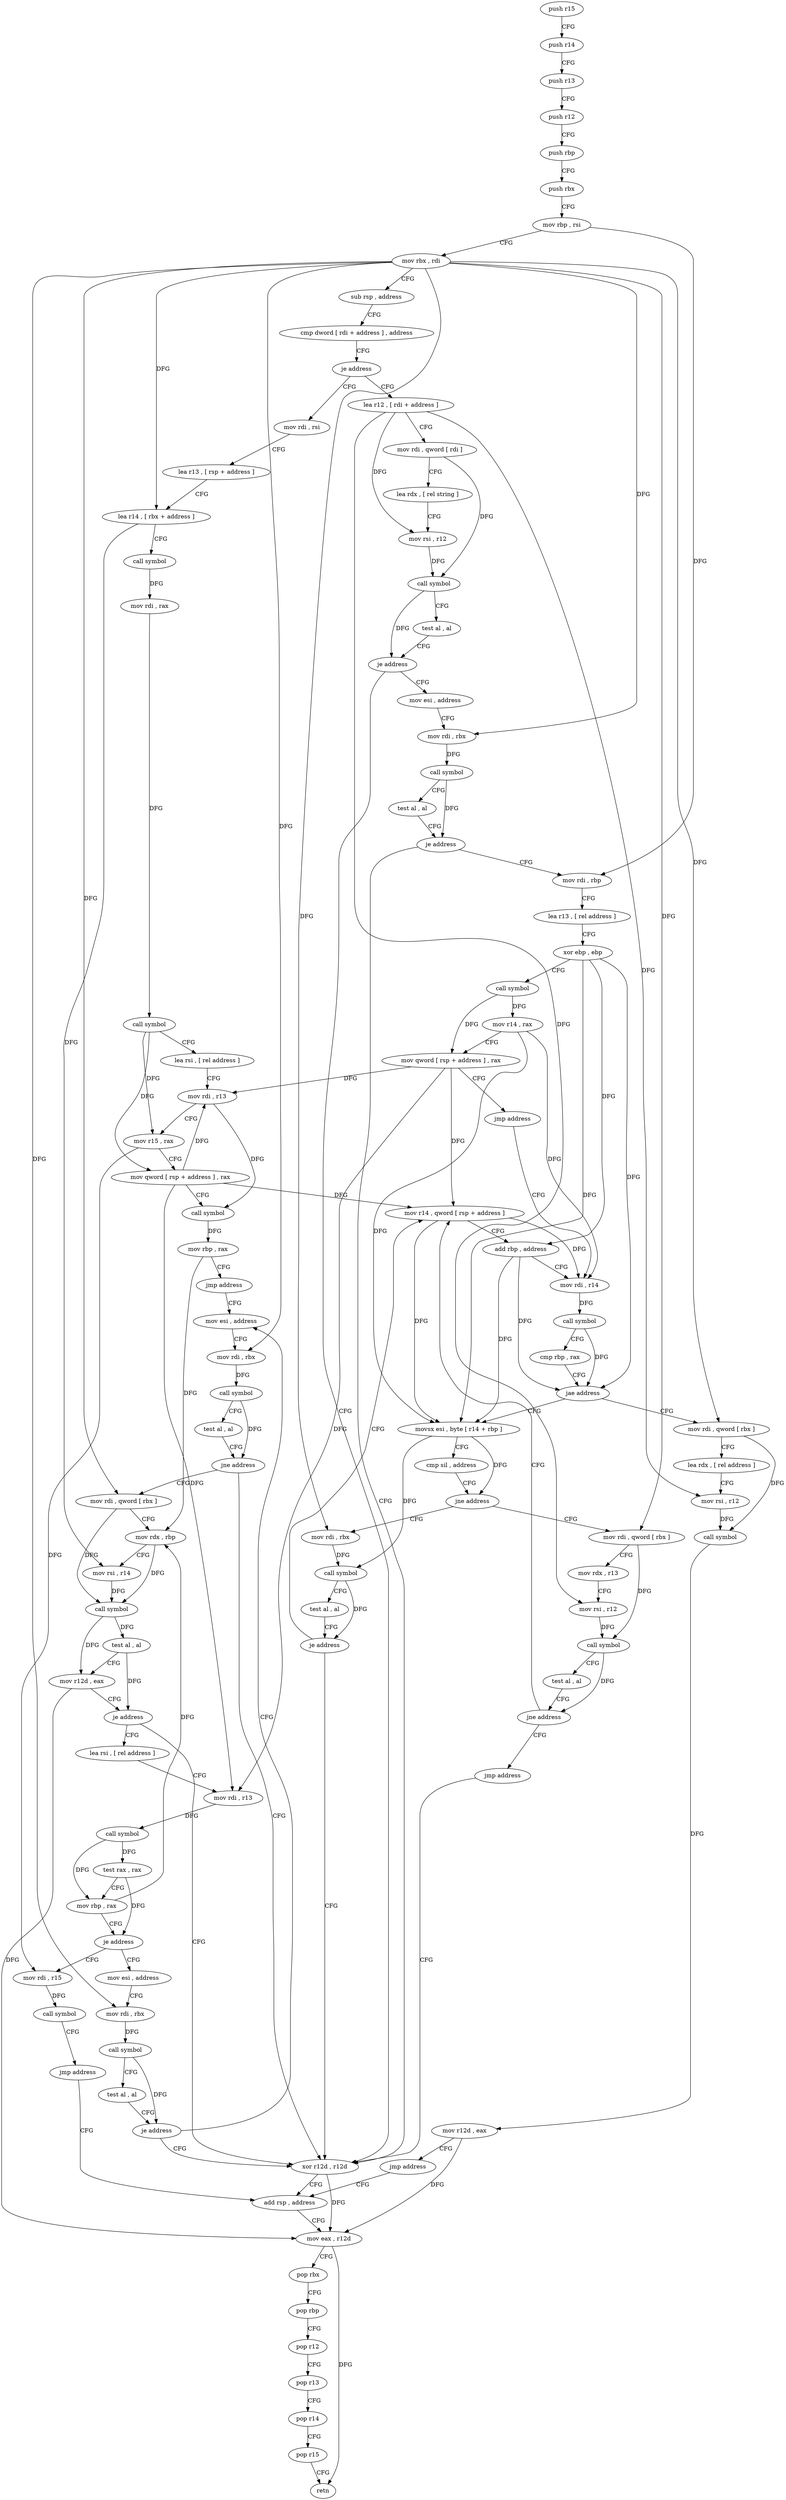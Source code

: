 digraph "func" {
"109280" [label = "push r15" ]
"109282" [label = "push r14" ]
"109284" [label = "push r13" ]
"109286" [label = "push r12" ]
"109288" [label = "push rbp" ]
"109289" [label = "push rbx" ]
"109290" [label = "mov rbp , rsi" ]
"109293" [label = "mov rbx , rdi" ]
"109296" [label = "sub rsp , address" ]
"109300" [label = "cmp dword [ rdi + address ] , address" ]
"109304" [label = "je address" ]
"109472" [label = "lea r12 , [ rdi + address ]" ]
"109310" [label = "mov rdi , rsi" ]
"109476" [label = "mov rdi , qword [ rdi ]" ]
"109479" [label = "lea rdx , [ rel string ]" ]
"109486" [label = "mov rsi , r12" ]
"109489" [label = "call symbol" ]
"109494" [label = "test al , al" ]
"109496" [label = "je address" ]
"109450" [label = "xor r12d , r12d" ]
"109498" [label = "mov esi , address" ]
"109313" [label = "lea r13 , [ rsp + address ]" ]
"109318" [label = "lea r14 , [ rbx + address ]" ]
"109322" [label = "call symbol" ]
"109327" [label = "mov rdi , rax" ]
"109330" [label = "call symbol" ]
"109335" [label = "lea rsi , [ rel address ]" ]
"109342" [label = "mov rdi , r13" ]
"109345" [label = "mov r15 , rax" ]
"109348" [label = "mov qword [ rsp + address ] , rax" ]
"109353" [label = "call symbol" ]
"109358" [label = "mov rbp , rax" ]
"109361" [label = "jmp address" ]
"109433" [label = "mov esi , address" ]
"109453" [label = "add rsp , address" ]
"109503" [label = "mov rdi , rbx" ]
"109506" [label = "call symbol" ]
"109511" [label = "test al , al" ]
"109513" [label = "je address" ]
"109515" [label = "mov rdi , rbp" ]
"109438" [label = "mov rdi , rbx" ]
"109441" [label = "call symbol" ]
"109446" [label = "test al , al" ]
"109448" [label = "jne address" ]
"109368" [label = "mov rdi , qword [ rbx ]" ]
"109518" [label = "lea r13 , [ rel address ]" ]
"109525" [label = "xor ebp , ebp" ]
"109527" [label = "call symbol" ]
"109532" [label = "mov r14 , rax" ]
"109535" [label = "mov qword [ rsp + address ] , rax" ]
"109540" [label = "jmp address" ]
"109573" [label = "mov rdi , r14" ]
"109371" [label = "mov rdx , rbp" ]
"109374" [label = "mov rsi , r14" ]
"109377" [label = "call symbol" ]
"109382" [label = "test al , al" ]
"109384" [label = "mov r12d , eax" ]
"109387" [label = "je address" ]
"109389" [label = "lea rsi , [ rel address ]" ]
"109576" [label = "call symbol" ]
"109581" [label = "cmp rbp , rax" ]
"109584" [label = "jae address" ]
"109637" [label = "mov rdi , qword [ rbx ]" ]
"109586" [label = "movsx esi , byte [ r14 + rbp ]" ]
"109396" [label = "mov rdi , r13" ]
"109399" [label = "call symbol" ]
"109404" [label = "test rax , rax" ]
"109407" [label = "mov rbp , rax" ]
"109410" [label = "je address" ]
"109624" [label = "mov rdi , r15" ]
"109416" [label = "mov esi , address" ]
"109640" [label = "lea rdx , [ rel address ]" ]
"109647" [label = "mov rsi , r12" ]
"109650" [label = "call symbol" ]
"109655" [label = "mov r12d , eax" ]
"109658" [label = "jmp address" ]
"109591" [label = "cmp sil , address" ]
"109595" [label = "jne address" ]
"109552" [label = "mov rdi , rbx" ]
"109597" [label = "mov rdi , qword [ rbx ]" ]
"109627" [label = "call symbol" ]
"109632" [label = "jmp address" ]
"109421" [label = "mov rdi , rbx" ]
"109424" [label = "call symbol" ]
"109429" [label = "test al , al" ]
"109431" [label = "je address" ]
"109457" [label = "mov eax , r12d" ]
"109460" [label = "pop rbx" ]
"109461" [label = "pop rbp" ]
"109462" [label = "pop r12" ]
"109464" [label = "pop r13" ]
"109466" [label = "pop r14" ]
"109468" [label = "pop r15" ]
"109470" [label = "retn" ]
"109555" [label = "call symbol" ]
"109560" [label = "test al , al" ]
"109562" [label = "je address" ]
"109564" [label = "mov r14 , qword [ rsp + address ]" ]
"109600" [label = "mov rdx , r13" ]
"109603" [label = "mov rsi , r12" ]
"109606" [label = "call symbol" ]
"109611" [label = "test al , al" ]
"109613" [label = "jne address" ]
"109615" [label = "jmp address" ]
"109569" [label = "add rbp , address" ]
"109280" -> "109282" [ label = "CFG" ]
"109282" -> "109284" [ label = "CFG" ]
"109284" -> "109286" [ label = "CFG" ]
"109286" -> "109288" [ label = "CFG" ]
"109288" -> "109289" [ label = "CFG" ]
"109289" -> "109290" [ label = "CFG" ]
"109290" -> "109293" [ label = "CFG" ]
"109290" -> "109515" [ label = "DFG" ]
"109293" -> "109296" [ label = "CFG" ]
"109293" -> "109318" [ label = "DFG" ]
"109293" -> "109503" [ label = "DFG" ]
"109293" -> "109438" [ label = "DFG" ]
"109293" -> "109368" [ label = "DFG" ]
"109293" -> "109637" [ label = "DFG" ]
"109293" -> "109421" [ label = "DFG" ]
"109293" -> "109552" [ label = "DFG" ]
"109293" -> "109597" [ label = "DFG" ]
"109296" -> "109300" [ label = "CFG" ]
"109300" -> "109304" [ label = "CFG" ]
"109304" -> "109472" [ label = "CFG" ]
"109304" -> "109310" [ label = "CFG" ]
"109472" -> "109476" [ label = "CFG" ]
"109472" -> "109486" [ label = "DFG" ]
"109472" -> "109647" [ label = "DFG" ]
"109472" -> "109603" [ label = "DFG" ]
"109310" -> "109313" [ label = "CFG" ]
"109476" -> "109479" [ label = "CFG" ]
"109476" -> "109489" [ label = "DFG" ]
"109479" -> "109486" [ label = "CFG" ]
"109486" -> "109489" [ label = "DFG" ]
"109489" -> "109494" [ label = "CFG" ]
"109489" -> "109496" [ label = "DFG" ]
"109494" -> "109496" [ label = "CFG" ]
"109496" -> "109450" [ label = "CFG" ]
"109496" -> "109498" [ label = "CFG" ]
"109450" -> "109453" [ label = "CFG" ]
"109450" -> "109457" [ label = "DFG" ]
"109498" -> "109503" [ label = "CFG" ]
"109313" -> "109318" [ label = "CFG" ]
"109318" -> "109322" [ label = "CFG" ]
"109318" -> "109374" [ label = "DFG" ]
"109322" -> "109327" [ label = "DFG" ]
"109327" -> "109330" [ label = "DFG" ]
"109330" -> "109335" [ label = "CFG" ]
"109330" -> "109345" [ label = "DFG" ]
"109330" -> "109348" [ label = "DFG" ]
"109335" -> "109342" [ label = "CFG" ]
"109342" -> "109345" [ label = "CFG" ]
"109342" -> "109353" [ label = "DFG" ]
"109345" -> "109348" [ label = "CFG" ]
"109345" -> "109624" [ label = "DFG" ]
"109348" -> "109353" [ label = "CFG" ]
"109348" -> "109342" [ label = "DFG" ]
"109348" -> "109564" [ label = "DFG" ]
"109348" -> "109396" [ label = "DFG" ]
"109353" -> "109358" [ label = "DFG" ]
"109358" -> "109361" [ label = "CFG" ]
"109358" -> "109371" [ label = "DFG" ]
"109361" -> "109433" [ label = "CFG" ]
"109433" -> "109438" [ label = "CFG" ]
"109453" -> "109457" [ label = "CFG" ]
"109503" -> "109506" [ label = "DFG" ]
"109506" -> "109511" [ label = "CFG" ]
"109506" -> "109513" [ label = "DFG" ]
"109511" -> "109513" [ label = "CFG" ]
"109513" -> "109450" [ label = "CFG" ]
"109513" -> "109515" [ label = "CFG" ]
"109515" -> "109518" [ label = "CFG" ]
"109438" -> "109441" [ label = "DFG" ]
"109441" -> "109446" [ label = "CFG" ]
"109441" -> "109448" [ label = "DFG" ]
"109446" -> "109448" [ label = "CFG" ]
"109448" -> "109368" [ label = "CFG" ]
"109448" -> "109450" [ label = "CFG" ]
"109368" -> "109371" [ label = "CFG" ]
"109368" -> "109377" [ label = "DFG" ]
"109518" -> "109525" [ label = "CFG" ]
"109525" -> "109527" [ label = "CFG" ]
"109525" -> "109584" [ label = "DFG" ]
"109525" -> "109586" [ label = "DFG" ]
"109525" -> "109569" [ label = "DFG" ]
"109527" -> "109532" [ label = "DFG" ]
"109527" -> "109535" [ label = "DFG" ]
"109532" -> "109535" [ label = "CFG" ]
"109532" -> "109573" [ label = "DFG" ]
"109532" -> "109586" [ label = "DFG" ]
"109535" -> "109540" [ label = "CFG" ]
"109535" -> "109342" [ label = "DFG" ]
"109535" -> "109564" [ label = "DFG" ]
"109535" -> "109396" [ label = "DFG" ]
"109540" -> "109573" [ label = "CFG" ]
"109573" -> "109576" [ label = "DFG" ]
"109371" -> "109374" [ label = "CFG" ]
"109371" -> "109377" [ label = "DFG" ]
"109374" -> "109377" [ label = "DFG" ]
"109377" -> "109382" [ label = "DFG" ]
"109377" -> "109384" [ label = "DFG" ]
"109382" -> "109384" [ label = "CFG" ]
"109382" -> "109387" [ label = "DFG" ]
"109384" -> "109387" [ label = "CFG" ]
"109384" -> "109457" [ label = "DFG" ]
"109387" -> "109450" [ label = "CFG" ]
"109387" -> "109389" [ label = "CFG" ]
"109389" -> "109396" [ label = "CFG" ]
"109576" -> "109581" [ label = "CFG" ]
"109576" -> "109584" [ label = "DFG" ]
"109581" -> "109584" [ label = "CFG" ]
"109584" -> "109637" [ label = "CFG" ]
"109584" -> "109586" [ label = "CFG" ]
"109637" -> "109640" [ label = "CFG" ]
"109637" -> "109650" [ label = "DFG" ]
"109586" -> "109591" [ label = "CFG" ]
"109586" -> "109595" [ label = "DFG" ]
"109586" -> "109555" [ label = "DFG" ]
"109396" -> "109399" [ label = "DFG" ]
"109399" -> "109404" [ label = "DFG" ]
"109399" -> "109407" [ label = "DFG" ]
"109404" -> "109407" [ label = "CFG" ]
"109404" -> "109410" [ label = "DFG" ]
"109407" -> "109410" [ label = "CFG" ]
"109407" -> "109371" [ label = "DFG" ]
"109410" -> "109624" [ label = "CFG" ]
"109410" -> "109416" [ label = "CFG" ]
"109624" -> "109627" [ label = "DFG" ]
"109416" -> "109421" [ label = "CFG" ]
"109640" -> "109647" [ label = "CFG" ]
"109647" -> "109650" [ label = "DFG" ]
"109650" -> "109655" [ label = "DFG" ]
"109655" -> "109658" [ label = "CFG" ]
"109655" -> "109457" [ label = "DFG" ]
"109658" -> "109453" [ label = "CFG" ]
"109591" -> "109595" [ label = "CFG" ]
"109595" -> "109552" [ label = "CFG" ]
"109595" -> "109597" [ label = "CFG" ]
"109552" -> "109555" [ label = "DFG" ]
"109597" -> "109600" [ label = "CFG" ]
"109597" -> "109606" [ label = "DFG" ]
"109627" -> "109632" [ label = "CFG" ]
"109632" -> "109453" [ label = "CFG" ]
"109421" -> "109424" [ label = "DFG" ]
"109424" -> "109429" [ label = "CFG" ]
"109424" -> "109431" [ label = "DFG" ]
"109429" -> "109431" [ label = "CFG" ]
"109431" -> "109450" [ label = "CFG" ]
"109431" -> "109433" [ label = "CFG" ]
"109457" -> "109460" [ label = "CFG" ]
"109457" -> "109470" [ label = "DFG" ]
"109460" -> "109461" [ label = "CFG" ]
"109461" -> "109462" [ label = "CFG" ]
"109462" -> "109464" [ label = "CFG" ]
"109464" -> "109466" [ label = "CFG" ]
"109466" -> "109468" [ label = "CFG" ]
"109468" -> "109470" [ label = "CFG" ]
"109555" -> "109560" [ label = "CFG" ]
"109555" -> "109562" [ label = "DFG" ]
"109560" -> "109562" [ label = "CFG" ]
"109562" -> "109450" [ label = "CFG" ]
"109562" -> "109564" [ label = "CFG" ]
"109564" -> "109569" [ label = "CFG" ]
"109564" -> "109573" [ label = "DFG" ]
"109564" -> "109586" [ label = "DFG" ]
"109600" -> "109603" [ label = "CFG" ]
"109603" -> "109606" [ label = "DFG" ]
"109606" -> "109611" [ label = "CFG" ]
"109606" -> "109613" [ label = "DFG" ]
"109611" -> "109613" [ label = "CFG" ]
"109613" -> "109564" [ label = "CFG" ]
"109613" -> "109615" [ label = "CFG" ]
"109615" -> "109450" [ label = "CFG" ]
"109569" -> "109573" [ label = "CFG" ]
"109569" -> "109586" [ label = "DFG" ]
"109569" -> "109584" [ label = "DFG" ]
}
